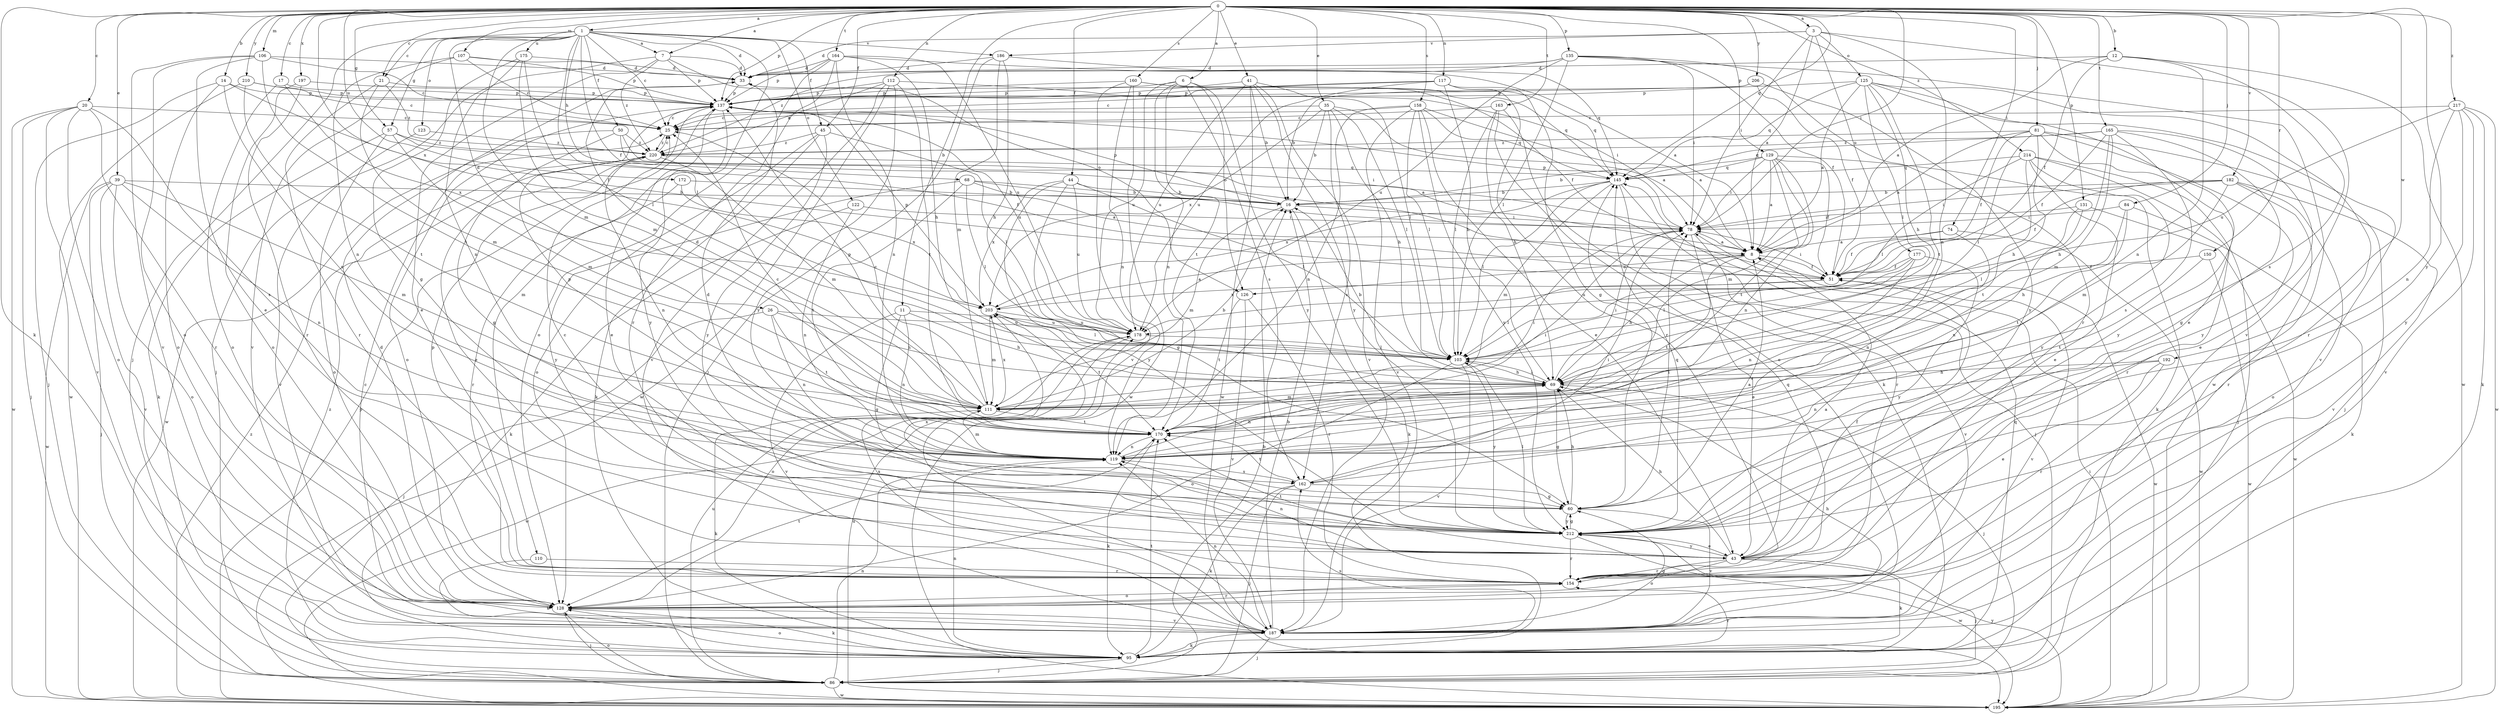 strict digraph  {
0;
1;
3;
6;
7;
8;
11;
12;
14;
16;
17;
20;
21;
25;
26;
33;
35;
39;
41;
43;
44;
45;
50;
51;
57;
60;
68;
69;
74;
78;
81;
84;
86;
95;
103;
106;
107;
110;
111;
112;
117;
119;
122;
123;
125;
126;
128;
129;
131;
135;
137;
145;
150;
154;
158;
160;
162;
163;
164;
165;
170;
172;
175;
177;
178;
182;
186;
187;
192;
195;
197;
203;
206;
210;
212;
214;
217;
220;
0 -> 1  [label=a];
0 -> 3  [label=a];
0 -> 6  [label=a];
0 -> 7  [label=a];
0 -> 11  [label=b];
0 -> 12  [label=b];
0 -> 14  [label=b];
0 -> 17  [label=c];
0 -> 20  [label=c];
0 -> 21  [label=c];
0 -> 35  [label=e];
0 -> 39  [label=e];
0 -> 41  [label=e];
0 -> 44  [label=f];
0 -> 45  [label=f];
0 -> 57  [label=g];
0 -> 74  [label=i];
0 -> 78  [label=i];
0 -> 81  [label=j];
0 -> 84  [label=j];
0 -> 95  [label=k];
0 -> 106  [label=m];
0 -> 107  [label=m];
0 -> 112  [label=n];
0 -> 117  [label=n];
0 -> 129  [label=p];
0 -> 131  [label=p];
0 -> 135  [label=p];
0 -> 137  [label=p];
0 -> 145  [label=q];
0 -> 150  [label=r];
0 -> 158  [label=s];
0 -> 160  [label=s];
0 -> 163  [label=t];
0 -> 164  [label=t];
0 -> 165  [label=t];
0 -> 172  [label=u];
0 -> 182  [label=v];
0 -> 192  [label=w];
0 -> 197  [label=x];
0 -> 203  [label=x];
0 -> 206  [label=y];
0 -> 210  [label=y];
0 -> 212  [label=y];
0 -> 214  [label=z];
0 -> 217  [label=z];
1 -> 7  [label=a];
1 -> 21  [label=c];
1 -> 25  [label=c];
1 -> 26  [label=d];
1 -> 33  [label=d];
1 -> 45  [label=f];
1 -> 50  [label=f];
1 -> 51  [label=f];
1 -> 57  [label=g];
1 -> 68  [label=h];
1 -> 86  [label=j];
1 -> 103  [label=l];
1 -> 110  [label=m];
1 -> 111  [label=m];
1 -> 122  [label=o];
1 -> 123  [label=o];
1 -> 175  [label=u];
1 -> 186  [label=v];
3 -> 8  [label=a];
3 -> 33  [label=d];
3 -> 78  [label=i];
3 -> 119  [label=n];
3 -> 125  [label=o];
3 -> 177  [label=u];
3 -> 186  [label=v];
3 -> 187  [label=v];
6 -> 119  [label=n];
6 -> 126  [label=o];
6 -> 137  [label=p];
6 -> 162  [label=s];
6 -> 170  [label=t];
6 -> 178  [label=u];
6 -> 212  [label=y];
7 -> 33  [label=d];
7 -> 43  [label=e];
7 -> 86  [label=j];
7 -> 126  [label=o];
7 -> 137  [label=p];
7 -> 220  [label=z];
8 -> 51  [label=f];
8 -> 69  [label=h];
8 -> 126  [label=o];
8 -> 170  [label=t];
8 -> 195  [label=w];
11 -> 60  [label=g];
11 -> 69  [label=h];
11 -> 119  [label=n];
11 -> 178  [label=u];
11 -> 187  [label=v];
12 -> 8  [label=a];
12 -> 33  [label=d];
12 -> 51  [label=f];
12 -> 119  [label=n];
12 -> 162  [label=s];
12 -> 195  [label=w];
14 -> 51  [label=f];
14 -> 86  [label=j];
14 -> 119  [label=n];
14 -> 128  [label=o];
14 -> 137  [label=p];
16 -> 78  [label=i];
16 -> 95  [label=k];
16 -> 111  [label=m];
16 -> 137  [label=p];
17 -> 128  [label=o];
17 -> 137  [label=p];
17 -> 203  [label=x];
20 -> 25  [label=c];
20 -> 86  [label=j];
20 -> 128  [label=o];
20 -> 154  [label=r];
20 -> 162  [label=s];
20 -> 187  [label=v];
20 -> 195  [label=w];
21 -> 111  [label=m];
21 -> 137  [label=p];
21 -> 154  [label=r];
21 -> 220  [label=z];
25 -> 220  [label=z];
26 -> 69  [label=h];
26 -> 86  [label=j];
26 -> 119  [label=n];
26 -> 170  [label=t];
26 -> 178  [label=u];
33 -> 137  [label=p];
33 -> 145  [label=q];
35 -> 8  [label=a];
35 -> 16  [label=b];
35 -> 25  [label=c];
35 -> 69  [label=h];
35 -> 103  [label=l];
35 -> 162  [label=s];
35 -> 203  [label=x];
39 -> 16  [label=b];
39 -> 86  [label=j];
39 -> 111  [label=m];
39 -> 119  [label=n];
39 -> 128  [label=o];
39 -> 187  [label=v];
39 -> 195  [label=w];
41 -> 16  [label=b];
41 -> 103  [label=l];
41 -> 137  [label=p];
41 -> 178  [label=u];
41 -> 187  [label=v];
41 -> 195  [label=w];
41 -> 212  [label=y];
43 -> 8  [label=a];
43 -> 51  [label=f];
43 -> 69  [label=h];
43 -> 86  [label=j];
43 -> 95  [label=k];
43 -> 119  [label=n];
43 -> 128  [label=o];
43 -> 154  [label=r];
43 -> 170  [label=t];
43 -> 212  [label=y];
44 -> 16  [label=b];
44 -> 60  [label=g];
44 -> 103  [label=l];
44 -> 178  [label=u];
44 -> 203  [label=x];
44 -> 212  [label=y];
45 -> 95  [label=k];
45 -> 103  [label=l];
45 -> 128  [label=o];
45 -> 212  [label=y];
45 -> 220  [label=z];
50 -> 8  [label=a];
50 -> 60  [label=g];
50 -> 78  [label=i];
50 -> 195  [label=w];
50 -> 220  [label=z];
51 -> 78  [label=i];
51 -> 103  [label=l];
51 -> 187  [label=v];
51 -> 203  [label=x];
57 -> 51  [label=f];
57 -> 95  [label=k];
57 -> 111  [label=m];
57 -> 128  [label=o];
57 -> 220  [label=z];
60 -> 8  [label=a];
60 -> 33  [label=d];
60 -> 69  [label=h];
60 -> 78  [label=i];
60 -> 187  [label=v];
60 -> 212  [label=y];
68 -> 8  [label=a];
68 -> 16  [label=b];
68 -> 78  [label=i];
68 -> 103  [label=l];
68 -> 170  [label=t];
68 -> 212  [label=y];
69 -> 16  [label=b];
69 -> 60  [label=g];
69 -> 78  [label=i];
69 -> 86  [label=j];
69 -> 103  [label=l];
69 -> 111  [label=m];
74 -> 8  [label=a];
74 -> 51  [label=f];
74 -> 119  [label=n];
74 -> 195  [label=w];
78 -> 8  [label=a];
78 -> 43  [label=e];
78 -> 137  [label=p];
78 -> 187  [label=v];
81 -> 8  [label=a];
81 -> 43  [label=e];
81 -> 51  [label=f];
81 -> 69  [label=h];
81 -> 86  [label=j];
81 -> 103  [label=l];
81 -> 212  [label=y];
81 -> 220  [label=z];
84 -> 69  [label=h];
84 -> 78  [label=i];
84 -> 95  [label=k];
84 -> 170  [label=t];
86 -> 16  [label=b];
86 -> 119  [label=n];
86 -> 128  [label=o];
86 -> 178  [label=u];
86 -> 195  [label=w];
95 -> 86  [label=j];
95 -> 119  [label=n];
95 -> 128  [label=o];
95 -> 145  [label=q];
95 -> 154  [label=r];
95 -> 162  [label=s];
95 -> 170  [label=t];
95 -> 220  [label=z];
103 -> 69  [label=h];
103 -> 128  [label=o];
103 -> 187  [label=v];
103 -> 212  [label=y];
106 -> 25  [label=c];
106 -> 33  [label=d];
106 -> 43  [label=e];
106 -> 128  [label=o];
106 -> 170  [label=t];
106 -> 187  [label=v];
107 -> 25  [label=c];
107 -> 33  [label=d];
107 -> 119  [label=n];
107 -> 137  [label=p];
107 -> 187  [label=v];
110 -> 95  [label=k];
110 -> 154  [label=r];
111 -> 16  [label=b];
111 -> 25  [label=c];
111 -> 33  [label=d];
111 -> 78  [label=i];
111 -> 95  [label=k];
111 -> 137  [label=p];
111 -> 170  [label=t];
111 -> 203  [label=x];
112 -> 78  [label=i];
112 -> 137  [label=p];
112 -> 170  [label=t];
112 -> 187  [label=v];
112 -> 195  [label=w];
112 -> 212  [label=y];
112 -> 220  [label=z];
117 -> 25  [label=c];
117 -> 60  [label=g];
117 -> 69  [label=h];
117 -> 137  [label=p];
117 -> 154  [label=r];
117 -> 178  [label=u];
119 -> 69  [label=h];
119 -> 111  [label=m];
119 -> 137  [label=p];
119 -> 162  [label=s];
122 -> 78  [label=i];
122 -> 95  [label=k];
122 -> 119  [label=n];
123 -> 187  [label=v];
123 -> 220  [label=z];
125 -> 8  [label=a];
125 -> 43  [label=e];
125 -> 69  [label=h];
125 -> 103  [label=l];
125 -> 137  [label=p];
125 -> 145  [label=q];
125 -> 154  [label=r];
125 -> 170  [label=t];
125 -> 187  [label=v];
126 -> 154  [label=r];
126 -> 170  [label=t];
126 -> 187  [label=v];
128 -> 33  [label=d];
128 -> 86  [label=j];
128 -> 95  [label=k];
128 -> 154  [label=r];
128 -> 170  [label=t];
128 -> 187  [label=v];
129 -> 8  [label=a];
129 -> 16  [label=b];
129 -> 51  [label=f];
129 -> 78  [label=i];
129 -> 95  [label=k];
129 -> 111  [label=m];
129 -> 119  [label=n];
129 -> 145  [label=q];
129 -> 170  [label=t];
131 -> 78  [label=i];
131 -> 103  [label=l];
131 -> 119  [label=n];
131 -> 195  [label=w];
135 -> 33  [label=d];
135 -> 51  [label=f];
135 -> 78  [label=i];
135 -> 103  [label=l];
135 -> 154  [label=r];
135 -> 178  [label=u];
135 -> 195  [label=w];
135 -> 220  [label=z];
137 -> 25  [label=c];
137 -> 43  [label=e];
137 -> 128  [label=o];
137 -> 178  [label=u];
137 -> 212  [label=y];
145 -> 16  [label=b];
145 -> 86  [label=j];
145 -> 103  [label=l];
145 -> 111  [label=m];
145 -> 154  [label=r];
145 -> 203  [label=x];
150 -> 51  [label=f];
150 -> 170  [label=t];
150 -> 195  [label=w];
154 -> 128  [label=o];
154 -> 137  [label=p];
154 -> 145  [label=q];
158 -> 8  [label=a];
158 -> 25  [label=c];
158 -> 43  [label=e];
158 -> 103  [label=l];
158 -> 119  [label=n];
158 -> 145  [label=q];
158 -> 187  [label=v];
158 -> 212  [label=y];
160 -> 51  [label=f];
160 -> 119  [label=n];
160 -> 137  [label=p];
160 -> 145  [label=q];
160 -> 187  [label=v];
160 -> 195  [label=w];
162 -> 60  [label=g];
162 -> 78  [label=i];
162 -> 86  [label=j];
162 -> 95  [label=k];
162 -> 170  [label=t];
163 -> 25  [label=c];
163 -> 69  [label=h];
163 -> 95  [label=k];
163 -> 103  [label=l];
163 -> 128  [label=o];
164 -> 8  [label=a];
164 -> 33  [label=d];
164 -> 69  [label=h];
164 -> 119  [label=n];
164 -> 128  [label=o];
164 -> 137  [label=p];
164 -> 154  [label=r];
164 -> 178  [label=u];
165 -> 51  [label=f];
165 -> 60  [label=g];
165 -> 69  [label=h];
165 -> 111  [label=m];
165 -> 145  [label=q];
165 -> 162  [label=s];
165 -> 212  [label=y];
165 -> 220  [label=z];
170 -> 25  [label=c];
170 -> 78  [label=i];
170 -> 95  [label=k];
170 -> 119  [label=n];
172 -> 16  [label=b];
172 -> 154  [label=r];
172 -> 203  [label=x];
175 -> 33  [label=d];
175 -> 60  [label=g];
175 -> 103  [label=l];
175 -> 111  [label=m];
175 -> 119  [label=n];
177 -> 51  [label=f];
177 -> 103  [label=l];
177 -> 119  [label=n];
177 -> 178  [label=u];
177 -> 212  [label=y];
178 -> 103  [label=l];
178 -> 128  [label=o];
178 -> 195  [label=w];
182 -> 16  [label=b];
182 -> 51  [label=f];
182 -> 78  [label=i];
182 -> 111  [label=m];
182 -> 128  [label=o];
182 -> 154  [label=r];
182 -> 187  [label=v];
186 -> 33  [label=d];
186 -> 69  [label=h];
186 -> 86  [label=j];
186 -> 111  [label=m];
186 -> 145  [label=q];
187 -> 16  [label=b];
187 -> 25  [label=c];
187 -> 60  [label=g];
187 -> 69  [label=h];
187 -> 86  [label=j];
187 -> 95  [label=k];
187 -> 119  [label=n];
187 -> 203  [label=x];
192 -> 43  [label=e];
192 -> 69  [label=h];
192 -> 119  [label=n];
192 -> 154  [label=r];
195 -> 78  [label=i];
195 -> 137  [label=p];
195 -> 178  [label=u];
195 -> 212  [label=y];
195 -> 220  [label=z];
197 -> 128  [label=o];
197 -> 137  [label=p];
197 -> 154  [label=r];
203 -> 8  [label=a];
203 -> 103  [label=l];
203 -> 111  [label=m];
203 -> 137  [label=p];
203 -> 170  [label=t];
203 -> 178  [label=u];
206 -> 16  [label=b];
206 -> 51  [label=f];
206 -> 137  [label=p];
206 -> 212  [label=y];
210 -> 25  [label=c];
210 -> 137  [label=p];
210 -> 170  [label=t];
210 -> 195  [label=w];
212 -> 25  [label=c];
212 -> 43  [label=e];
212 -> 60  [label=g];
212 -> 103  [label=l];
212 -> 145  [label=q];
212 -> 154  [label=r];
212 -> 195  [label=w];
212 -> 203  [label=x];
214 -> 43  [label=e];
214 -> 86  [label=j];
214 -> 103  [label=l];
214 -> 145  [label=q];
214 -> 154  [label=r];
214 -> 170  [label=t];
214 -> 212  [label=y];
217 -> 25  [label=c];
217 -> 95  [label=k];
217 -> 119  [label=n];
217 -> 178  [label=u];
217 -> 187  [label=v];
217 -> 195  [label=w];
217 -> 212  [label=y];
220 -> 25  [label=c];
220 -> 43  [label=e];
220 -> 111  [label=m];
220 -> 119  [label=n];
220 -> 145  [label=q];
}
